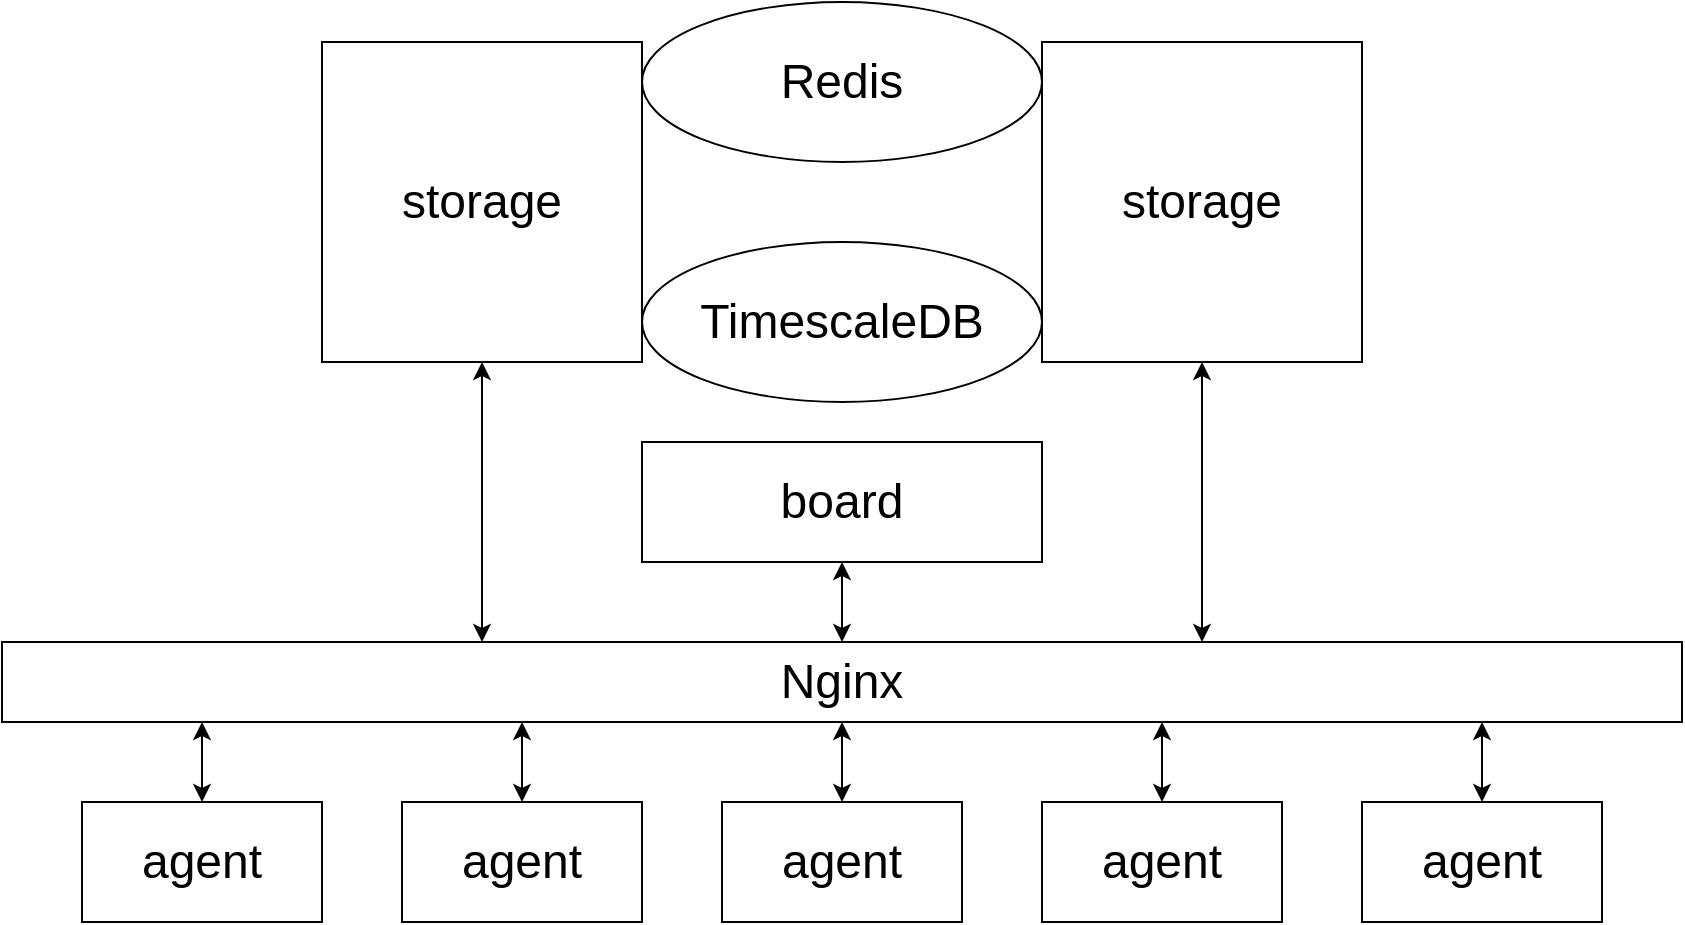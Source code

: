 <mxfile version="13.0.3" type="device"><diagram id="EZ7MM63Pr3k5tbCEvU1o" name="Page-1"><mxGraphModel dx="2031" dy="1203" grid="1" gridSize="10" guides="1" tooltips="1" connect="1" arrows="1" fold="1" page="1" pageScale="1" pageWidth="827" pageHeight="1169" math="0" shadow="0"><root><mxCell id="0"/><mxCell id="1" parent="0"/><mxCell id="Sfo0UCu1cdTd46I20LNH-6" style="edgeStyle=orthogonalEdgeStyle;rounded=0;orthogonalLoop=1;jettySize=auto;html=1;exitX=0.5;exitY=0;exitDx=0;exitDy=0;startArrow=classic;startFill=1;" edge="1" parent="1" source="Mw6fjHNYAxNJtRqvdc4F-1"><mxGeometry relative="1" as="geometry"><mxPoint x="620" y="560" as="targetPoint"/></mxGeometry></mxCell><mxCell id="Mw6fjHNYAxNJtRqvdc4F-1" value="&lt;font style=&quot;font-size: 24px&quot;&gt;agent&lt;/font&gt;" style="rounded=0;whiteSpace=wrap;html=1;" parent="1" vertex="1"><mxGeometry x="560" y="600" width="120" height="60" as="geometry"/></mxCell><mxCell id="QD5dHcYlUyivFDg_PgiB-10" style="edgeStyle=orthogonalEdgeStyle;rounded=0;orthogonalLoop=1;jettySize=auto;html=1;exitX=0.5;exitY=0;exitDx=0;exitDy=0;entryX=0.5;entryY=1;entryDx=0;entryDy=0;startArrow=classic;startFill=1;" parent="1" source="Mw6fjHNYAxNJtRqvdc4F-2" target="Mw6fjHNYAxNJtRqvdc4F-28" edge="1"><mxGeometry relative="1" as="geometry"/></mxCell><mxCell id="Mw6fjHNYAxNJtRqvdc4F-2" value="&lt;font style=&quot;font-size: 24px&quot;&gt;agent&lt;/font&gt;" style="rounded=0;whiteSpace=wrap;html=1;" parent="1" vertex="1"><mxGeometry x="400" y="600" width="120" height="60" as="geometry"/></mxCell><mxCell id="Sfo0UCu1cdTd46I20LNH-5" style="edgeStyle=orthogonalEdgeStyle;rounded=0;orthogonalLoop=1;jettySize=auto;html=1;exitX=0.5;exitY=0;exitDx=0;exitDy=0;startArrow=classic;startFill=1;" edge="1" parent="1" source="Mw6fjHNYAxNJtRqvdc4F-3"><mxGeometry relative="1" as="geometry"><mxPoint x="300" y="560" as="targetPoint"/></mxGeometry></mxCell><mxCell id="Mw6fjHNYAxNJtRqvdc4F-3" value="&lt;font style=&quot;font-size: 24px&quot;&gt;agent&lt;/font&gt;" style="rounded=0;whiteSpace=wrap;html=1;" parent="1" vertex="1"><mxGeometry x="240" y="600" width="120" height="60" as="geometry"/></mxCell><mxCell id="Sfo0UCu1cdTd46I20LNH-4" style="edgeStyle=orthogonalEdgeStyle;rounded=0;orthogonalLoop=1;jettySize=auto;html=1;exitX=0.5;exitY=0;exitDx=0;exitDy=0;startArrow=classic;startFill=1;" edge="1" parent="1" source="Mw6fjHNYAxNJtRqvdc4F-4"><mxGeometry relative="1" as="geometry"><mxPoint x="140" y="560" as="targetPoint"/></mxGeometry></mxCell><mxCell id="Mw6fjHNYAxNJtRqvdc4F-4" value="&lt;font style=&quot;font-size: 24px&quot;&gt;agent&lt;/font&gt;" style="rounded=0;whiteSpace=wrap;html=1;" parent="1" vertex="1"><mxGeometry x="80" y="600" width="120" height="60" as="geometry"/></mxCell><mxCell id="Mw6fjHNYAxNJtRqvdc4F-28" value="&lt;font style=&quot;font-size: 24px&quot;&gt;Nginx&lt;/font&gt;" style="rounded=0;whiteSpace=wrap;html=1;fillColor=#ffffff;" parent="1" vertex="1"><mxGeometry x="40" y="520" width="840" height="40" as="geometry"/></mxCell><mxCell id="QD5dHcYlUyivFDg_PgiB-7" style="edgeStyle=orthogonalEdgeStyle;rounded=0;orthogonalLoop=1;jettySize=auto;html=1;exitX=0.5;exitY=1;exitDx=0;exitDy=0;entryX=0.5;entryY=0;entryDx=0;entryDy=0;startArrow=classic;startFill=1;" parent="1" source="QD5dHcYlUyivFDg_PgiB-1" target="Mw6fjHNYAxNJtRqvdc4F-28" edge="1"><mxGeometry relative="1" as="geometry"/></mxCell><mxCell id="QD5dHcYlUyivFDg_PgiB-1" value="&lt;font style=&quot;font-size: 24px&quot;&gt;board&lt;/font&gt;" style="rounded=0;whiteSpace=wrap;html=1;" parent="1" vertex="1"><mxGeometry x="360" y="420" width="200" height="60" as="geometry"/></mxCell><mxCell id="Sfo0UCu1cdTd46I20LNH-3" style="edgeStyle=orthogonalEdgeStyle;rounded=0;orthogonalLoop=1;jettySize=auto;html=1;exitX=0.5;exitY=1;exitDx=0;exitDy=0;startArrow=classic;startFill=1;" edge="1" parent="1" source="QD5dHcYlUyivFDg_PgiB-2"><mxGeometry relative="1" as="geometry"><mxPoint x="640" y="520" as="targetPoint"/></mxGeometry></mxCell><mxCell id="QD5dHcYlUyivFDg_PgiB-2" value="&lt;font style=&quot;font-size: 24px&quot;&gt;storage&lt;/font&gt;" style="rounded=0;whiteSpace=wrap;html=1;" parent="1" vertex="1"><mxGeometry x="560" y="220" width="160" height="160" as="geometry"/></mxCell><mxCell id="Sfo0UCu1cdTd46I20LNH-2" style="edgeStyle=orthogonalEdgeStyle;rounded=0;orthogonalLoop=1;jettySize=auto;html=1;exitX=0.5;exitY=1;exitDx=0;exitDy=0;startArrow=classic;startFill=1;" edge="1" parent="1" source="QD5dHcYlUyivFDg_PgiB-3"><mxGeometry relative="1" as="geometry"><mxPoint x="280" y="520" as="targetPoint"/></mxGeometry></mxCell><mxCell id="QD5dHcYlUyivFDg_PgiB-3" value="&lt;span style=&quot;font-size: 24px&quot;&gt;storage&lt;/span&gt;" style="rounded=0;whiteSpace=wrap;html=1;" parent="1" vertex="1"><mxGeometry x="200" y="220" width="160" height="160" as="geometry"/></mxCell><mxCell id="Sfo0UCu1cdTd46I20LNH-7" style="edgeStyle=orthogonalEdgeStyle;rounded=0;orthogonalLoop=1;jettySize=auto;html=1;exitX=0.5;exitY=0;exitDx=0;exitDy=0;startArrow=classic;startFill=1;" edge="1" parent="1" source="QD5dHcYlUyivFDg_PgiB-4"><mxGeometry relative="1" as="geometry"><mxPoint x="780" y="560" as="targetPoint"/></mxGeometry></mxCell><mxCell id="QD5dHcYlUyivFDg_PgiB-4" value="&lt;font style=&quot;font-size: 24px&quot;&gt;agent&lt;/font&gt;" style="rounded=0;whiteSpace=wrap;html=1;" parent="1" vertex="1"><mxGeometry x="720" y="600" width="120" height="60" as="geometry"/></mxCell><mxCell id="QD5dHcYlUyivFDg_PgiB-13" value="&lt;font style=&quot;font-size: 24px&quot;&gt;Redis&lt;/font&gt;" style="ellipse;whiteSpace=wrap;html=1;" parent="1" vertex="1"><mxGeometry x="360" y="200" width="200" height="80" as="geometry"/></mxCell><mxCell id="QD5dHcYlUyivFDg_PgiB-14" value="&lt;font style=&quot;font-size: 24px&quot;&gt;TimescaleDB&lt;/font&gt;" style="ellipse;whiteSpace=wrap;html=1;" parent="1" vertex="1"><mxGeometry x="360" y="320" width="200" height="80" as="geometry"/></mxCell></root></mxGraphModel></diagram></mxfile>